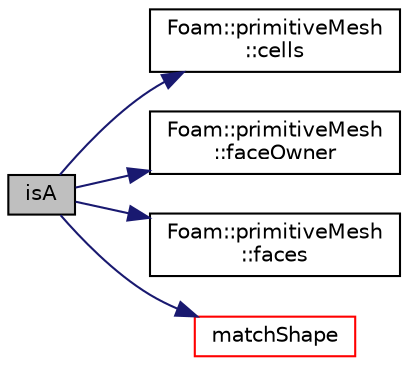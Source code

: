 digraph "isA"
{
  bgcolor="transparent";
  edge [fontname="Helvetica",fontsize="10",labelfontname="Helvetica",labelfontsize="10"];
  node [fontname="Helvetica",fontsize="10",shape=record];
  rankdir="LR";
  Node965 [label="isA",height=0.2,width=0.4,color="black", fillcolor="grey75", style="filled", fontcolor="black"];
  Node965 -> Node966 [color="midnightblue",fontsize="10",style="solid",fontname="Helvetica"];
  Node966 [label="Foam::primitiveMesh\l::cells",height=0.2,width=0.4,color="black",URL="$a28685.html#af19bf800d725a623c7b1d0101d65e7d3"];
  Node965 -> Node967 [color="midnightblue",fontsize="10",style="solid",fontname="Helvetica"];
  Node967 [label="Foam::primitiveMesh\l::faceOwner",height=0.2,width=0.4,color="black",URL="$a28685.html#a95a88187f795e30779aa3bac679d9bfc",tooltip="Face face-owner addresing. "];
  Node965 -> Node968 [color="midnightblue",fontsize="10",style="solid",fontname="Helvetica"];
  Node968 [label="Foam::primitiveMesh\l::faces",height=0.2,width=0.4,color="black",URL="$a28685.html#a3669b3b29537f3a55bbd2ffa8c749f41",tooltip="Return faces. "];
  Node965 -> Node969 [color="midnightblue",fontsize="10",style="solid",fontname="Helvetica"];
  Node969 [label="matchShape",height=0.2,width=0.4,color="red",URL="$a28325.html#a1eba155714e7031777891b5d224b67fc",tooltip="Low level shape recognition. Return true if matches. "];
}
